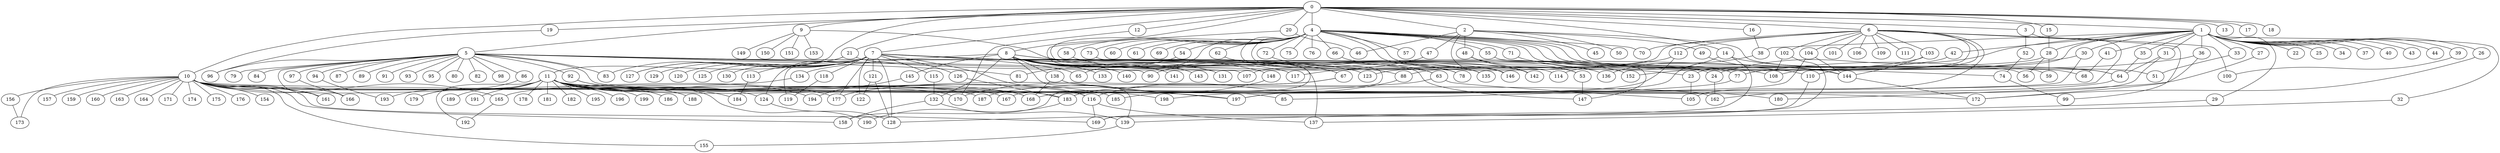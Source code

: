 
graph graphname {
    0 -- 1
0 -- 2
0 -- 3
0 -- 4
0 -- 5
0 -- 6
0 -- 7
0 -- 8
0 -- 9
0 -- 10
0 -- 11
0 -- 12
0 -- 13
0 -- 14
0 -- 15
0 -- 16
0 -- 17
0 -- 18
0 -- 19
0 -- 20
0 -- 21
1 -- 22
1 -- 23
1 -- 24
1 -- 25
1 -- 26
1 -- 27
1 -- 28
1 -- 29
1 -- 30
1 -- 31
1 -- 32
1 -- 33
1 -- 34
1 -- 35
1 -- 36
1 -- 37
1 -- 38
1 -- 39
1 -- 40
1 -- 41
1 -- 42
1 -- 43
1 -- 44
2 -- 45
2 -- 46
2 -- 47
2 -- 48
2 -- 49
2 -- 50
2 -- 51
2 -- 146
3 -- 52
3 -- 198
4 -- 53
4 -- 54
4 -- 55
4 -- 56
4 -- 57
4 -- 58
4 -- 59
4 -- 60
4 -- 61
4 -- 62
4 -- 63
4 -- 64
4 -- 65
4 -- 66
4 -- 67
4 -- 68
4 -- 69
4 -- 70
4 -- 71
4 -- 72
4 -- 73
4 -- 74
4 -- 75
4 -- 76
4 -- 77
4 -- 78
5 -- 96
5 -- 98
5 -- 97
5 -- 79
5 -- 80
5 -- 81
5 -- 82
5 -- 83
5 -- 84
5 -- 85
5 -- 86
5 -- 87
5 -- 88
5 -- 89
5 -- 90
5 -- 91
5 -- 92
5 -- 93
5 -- 94
5 -- 95
5 -- 161
5 -- 108
5 -- 107
6 -- 99
6 -- 100
6 -- 101
6 -- 102
6 -- 103
6 -- 104
6 -- 105
6 -- 106
6 -- 107
6 -- 108
6 -- 109
6 -- 110
6 -- 111
6 -- 112
6 -- 70
7 -- 128
7 -- 130
7 -- 129
7 -- 113
7 -- 114
7 -- 115
7 -- 116
7 -- 117
7 -- 118
7 -- 119
7 -- 120
7 -- 121
7 -- 122
7 -- 123
7 -- 124
7 -- 125
7 -- 126
7 -- 127
7 -- 65
7 -- 177
8 -- 131
8 -- 132
8 -- 133
8 -- 134
8 -- 135
8 -- 136
8 -- 137
8 -- 138
8 -- 139
8 -- 140
8 -- 141
8 -- 142
8 -- 143
8 -- 144
8 -- 145
8 -- 146
8 -- 147
8 -- 148
8 -- 24
9 -- 149
9 -- 150
9 -- 151
9 -- 152
9 -- 153
10 -- 154
10 -- 155
10 -- 156
10 -- 157
10 -- 158
10 -- 159
10 -- 160
10 -- 161
10 -- 162
10 -- 163
10 -- 164
10 -- 165
10 -- 166
10 -- 167
10 -- 168
10 -- 169
10 -- 170
10 -- 171
10 -- 172
10 -- 173
10 -- 174
10 -- 175
10 -- 176
10 -- 177
11 -- 178
11 -- 179
11 -- 180
11 -- 181
11 -- 182
11 -- 183
11 -- 184
11 -- 185
11 -- 186
11 -- 187
11 -- 188
11 -- 189
11 -- 190
11 -- 191
11 -- 192
11 -- 193
11 -- 194
11 -- 195
11 -- 196
11 -- 197
11 -- 198
11 -- 199
11 -- 124
12 -- 170
14 -- 64
14 -- 197
14 -- 128
15 -- 28
16 -- 38
19 -- 96
20 -- 158
20 -- 46
21 -- 83
21 -- 127
21 -- 23
23 -- 105
24 -- 162
26 -- 172
27 -- 180
28 -- 88
28 -- 59
28 -- 56
29 -- 139
30 -- 152
30 -- 168
31 -- 162
31 -- 64
32 -- 137
33 -- 51
35 -- 64
36 -- 77
36 -- 172
38 -- 136
39 -- 100
41 -- 68
42 -- 114
47 -- 90
48 -- 53
48 -- 142
49 -- 144
52 -- 74
53 -- 147
54 -- 81
55 -- 147
58 -- 67
62 -- 63
63 -- 105
63 -- 183
64 -- 197
66 -- 135
67 -- 177
67 -- 187
71 -- 110
72 -- 78
73 -- 183
74 -- 99
77 -- 85
86 -- 179
88 -- 116
92 -- 168
92 -- 116
94 -- 193
97 -- 166
102 -- 169
102 -- 108
103 -- 144
103 -- 123
104 -- 144
104 -- 167
110 -- 169
112 -- 185
112 -- 117
113 -- 184
115 -- 132
116 -- 137
116 -- 169
118 -- 119
121 -- 128
121 -- 122
124 -- 128
126 -- 183
132 -- 158
132 -- 139
134 -- 165
138 -- 197
138 -- 168
139 -- 155
144 -- 172
145 -- 194
148 -- 170
156 -- 173
165 -- 192
183 -- 190

}
